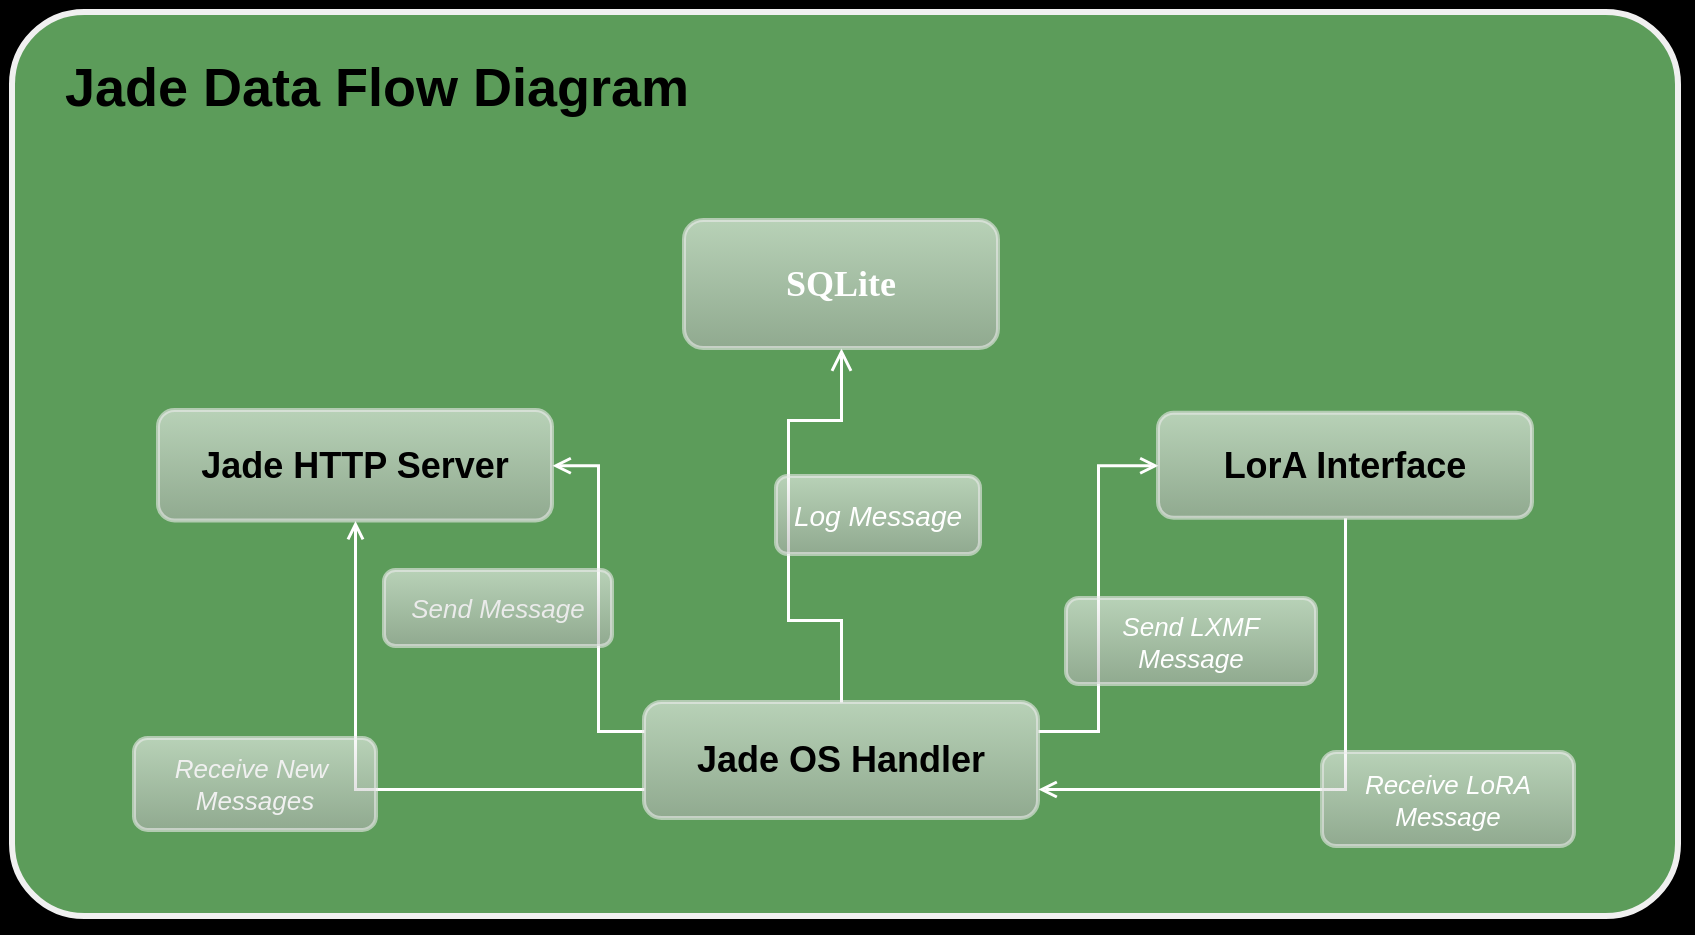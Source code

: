 <mxfile version="28.0.4">
  <diagram name="Page-1" id="BpLOFuCSfXvprF_aa2A0">
    <mxGraphModel dx="847" dy="880" grid="0" gridSize="10" guides="1" tooltips="1" connect="1" arrows="1" fold="1" page="0" pageScale="1" pageWidth="850" pageHeight="1100" background="#000000" math="0" shadow="0">
      <root>
        <mxCell id="0" />
        <mxCell id="1" parent="0" />
        <mxCell id="EcfIhRAE1STNXyQr-O1w-21" value="" style="rounded=1;whiteSpace=wrap;html=1;arcSize=8;glass=0;perimeterSpacing=0;fillColor=#5C9C5A;strokeColor=#F0F0F0;strokeWidth=3;shadow=1;" parent="1" vertex="1">
          <mxGeometry x="43" y="395" width="833" height="452" as="geometry" />
        </mxCell>
        <mxCell id="EcfIhRAE1STNXyQr-O1w-19" style="edgeStyle=orthogonalEdgeStyle;rounded=0;orthogonalLoop=1;jettySize=auto;html=1;entryX=0.5;entryY=1;entryDx=0;entryDy=0;fontSize=11;startSize=8;endSize=8;exitX=0.5;exitY=0;exitDx=0;exitDy=0;strokeColor=#FFFFFF;strokeWidth=1.5;align=center;verticalAlign=middle;fontFamily=Helvetica;fontColor=default;labelBackgroundColor=default;startArrow=none;startFill=0;endArrow=open;endFill=0;" parent="1" source="EcfIhRAE1STNXyQr-O1w-9" target="EcfIhRAE1STNXyQr-O1w-22" edge="1">
          <mxGeometry relative="1" as="geometry">
            <Array as="points">
              <mxPoint x="458" y="699" />
              <mxPoint x="431" y="699" />
              <mxPoint x="431" y="599" />
              <mxPoint x="458" y="599" />
            </Array>
            <mxPoint x="440" y="600" as="targetPoint" />
          </mxGeometry>
        </mxCell>
        <mxCell id="EcfIhRAE1STNXyQr-O1w-20" value="" style="edgeLabel;html=1;align=center;verticalAlign=middle;resizable=0;points=[];fontSize=11;rounded=0;strokeColor=#FFFFFF;strokeWidth=1.5;fontFamily=Helvetica;fontColor=default;labelBackgroundColor=default;" parent="EcfIhRAE1STNXyQr-O1w-19" vertex="1" connectable="0">
          <mxGeometry x="-0.064" y="-2" relative="1" as="geometry">
            <mxPoint as="offset" />
          </mxGeometry>
        </mxCell>
        <mxCell id="EcfIhRAE1STNXyQr-O1w-5" style="edgeStyle=orthogonalEdgeStyle;rounded=0;orthogonalLoop=1;jettySize=auto;html=1;exitX=0;exitY=0.75;exitDx=0;exitDy=0;entryX=0.5;entryY=1;entryDx=0;entryDy=0;strokeColor=#FFFFFF;strokeWidth=1.5;align=center;verticalAlign=middle;fontFamily=Helvetica;fontSize=11;fontColor=default;labelBackgroundColor=default;startArrow=none;startFill=0;endArrow=open;endFill=0;" parent="1" source="EcfIhRAE1STNXyQr-O1w-9" target="EcfIhRAE1STNXyQr-O1w-24" edge="1">
          <mxGeometry relative="1" as="geometry">
            <mxPoint x="260" y="755" as="targetPoint" />
          </mxGeometry>
        </mxCell>
        <mxCell id="EcfIhRAE1STNXyQr-O1w-6" value="" style="edgeLabel;html=1;align=center;verticalAlign=middle;resizable=0;points=[];rounded=0;strokeColor=#FFFFFF;strokeWidth=1.5;fontFamily=Helvetica;fontSize=11;fontColor=default;labelBackgroundColor=default;" parent="EcfIhRAE1STNXyQr-O1w-5" vertex="1" connectable="0">
          <mxGeometry x="0.012" y="1" relative="1" as="geometry">
            <mxPoint x="-57" y="-15" as="offset" />
          </mxGeometry>
        </mxCell>
        <mxCell id="EcfIhRAE1STNXyQr-O1w-7" style="edgeStyle=orthogonalEdgeStyle;rounded=0;orthogonalLoop=1;jettySize=auto;html=1;exitX=1;exitY=0.25;exitDx=0;exitDy=0;entryX=0;entryY=0.5;entryDx=0;entryDy=0;strokeColor=#FFFFFF;strokeWidth=1.5;align=center;verticalAlign=middle;fontFamily=Helvetica;fontSize=11;fontColor=default;labelBackgroundColor=default;startArrow=none;startFill=0;endArrow=open;endFill=0;" parent="1" source="EcfIhRAE1STNXyQr-O1w-9" target="EcfIhRAE1STNXyQr-O1w-15" edge="1">
          <mxGeometry relative="1" as="geometry" />
        </mxCell>
        <mxCell id="EcfIhRAE1STNXyQr-O1w-8" value="" style="edgeLabel;html=1;align=center;verticalAlign=middle;resizable=0;points=[];rounded=0;strokeColor=#FFFFFF;strokeWidth=1.5;fontFamily=Helvetica;fontSize=11;fontColor=default;labelBackgroundColor=default;" parent="EcfIhRAE1STNXyQr-O1w-7" connectable="0" vertex="1">
          <mxGeometry x="-0.047" y="-1" relative="1" as="geometry">
            <mxPoint x="-6" y="-1" as="offset" />
          </mxGeometry>
        </mxCell>
        <mxCell id="PinSbo6WGtGSPa0rnaia-2" style="edgeStyle=orthogonalEdgeStyle;rounded=0;orthogonalLoop=1;jettySize=auto;html=1;exitX=0;exitY=0.25;exitDx=0;exitDy=0;entryX=1;entryY=0.5;entryDx=0;entryDy=0;strokeColor=#FFFFFF;strokeWidth=1.5;align=center;verticalAlign=middle;fontFamily=Helvetica;fontSize=11;fontColor=default;labelBackgroundColor=default;startArrow=none;startFill=0;endArrow=open;endFill=0;" parent="1" source="EcfIhRAE1STNXyQr-O1w-9" target="EcfIhRAE1STNXyQr-O1w-24" edge="1">
          <mxGeometry relative="1" as="geometry" />
        </mxCell>
        <mxCell id="EcfIhRAE1STNXyQr-O1w-9" value="&lt;h2&gt;Jade OS Handler&lt;/h2&gt;" style="whiteSpace=wrap;html=1;rounded=1;opacity=60;strokeColor=#EBEBEB;strokeWidth=2;align=center;verticalAlign=middle;fontFamily=Helvetica;fontSize=12;fontColor=default;fillColor=#f5f5f5;gradientColor=#b3b3b3;" parent="1" vertex="1">
          <mxGeometry x="359" y="740" width="197" height="58" as="geometry" />
        </mxCell>
        <mxCell id="PinSbo6WGtGSPa0rnaia-12" style="edgeStyle=orthogonalEdgeStyle;rounded=0;orthogonalLoop=1;jettySize=auto;html=1;exitX=0.5;exitY=1;exitDx=0;exitDy=0;entryX=1;entryY=0.75;entryDx=0;entryDy=0;strokeColor=#FFFFFF;strokeWidth=1.5;align=center;verticalAlign=middle;fontFamily=Helvetica;fontSize=11;fontColor=default;labelBackgroundColor=default;startArrow=none;startFill=0;endArrow=open;endFill=0;" parent="1" source="EcfIhRAE1STNXyQr-O1w-15" target="EcfIhRAE1STNXyQr-O1w-9" edge="1">
          <mxGeometry relative="1" as="geometry" />
        </mxCell>
        <mxCell id="EcfIhRAE1STNXyQr-O1w-15" value="&lt;h2&gt;LorA Interface&lt;/h2&gt;" style="whiteSpace=wrap;html=1;rounded=1;glass=0;opacity=60;strokeColor=#EBEBEB;strokeWidth=2;align=center;verticalAlign=middle;fontFamily=Helvetica;fontSize=12;fontColor=default;fillColor=#f5f5f5;gradientColor=#b3b3b3;" parent="1" vertex="1">
          <mxGeometry x="616" y="595.38" width="187" height="52.5" as="geometry" />
        </mxCell>
        <mxCell id="EcfIhRAE1STNXyQr-O1w-18" value="&lt;h1&gt;&lt;font style=&quot;font-size: 27px;&quot;&gt;Jade Data Flow Diagram&lt;/font&gt;&lt;/h1&gt;" style="text;html=1;align=center;verticalAlign=middle;whiteSpace=wrap;rounded=0;" parent="1" vertex="1">
          <mxGeometry x="66" y="418" width="319.25" height="30" as="geometry" />
        </mxCell>
        <mxCell id="EcfIhRAE1STNXyQr-O1w-22" value="&lt;h2&gt;&lt;font face=&quot;Verdana&quot; style=&quot;color: rgb(255, 255, 255);&quot;&gt;SQLite&lt;/font&gt;&lt;/h2&gt;" style="rounded=1;whiteSpace=wrap;html=1;opacity=60;fillColor=#f5f5f5;gradientColor=#b3b3b3;strokeColor=#EBEBEB;strokeWidth=2;align=center;verticalAlign=middle;fontFamily=Helvetica;fontSize=12;fontColor=default;" parent="1" vertex="1">
          <mxGeometry x="379" y="499" width="157" height="64" as="geometry" />
        </mxCell>
        <mxCell id="EcfIhRAE1STNXyQr-O1w-23" style="edgeStyle=none;curved=1;rounded=0;orthogonalLoop=1;jettySize=auto;html=1;exitX=1;exitY=0;exitDx=0;exitDy=0;fontSize=12;startSize=8;endSize=8;" parent="1" edge="1">
          <mxGeometry relative="1" as="geometry">
            <mxPoint x="260" y="710" as="sourcePoint" />
            <mxPoint x="260" y="710" as="targetPoint" />
          </mxGeometry>
        </mxCell>
        <mxCell id="EcfIhRAE1STNXyQr-O1w-24" value="&lt;h2&gt;Jade HTTP Server&lt;/h2&gt;" style="rounded=1;whiteSpace=wrap;html=1;opacity=60;strokeColor=#EBEBEB;strokeWidth=2;align=center;verticalAlign=middle;fontFamily=Helvetica;fontSize=12;fontColor=default;fillColor=#f5f5f5;gradientColor=#b3b3b3;" parent="1" vertex="1">
          <mxGeometry x="116" y="594.01" width="197" height="55.25" as="geometry" />
        </mxCell>
        <mxCell id="PinSbo6WGtGSPa0rnaia-4" value="&lt;font style=&quot;font-size: 13px; color: rgb(235, 235, 235);&quot;&gt;&lt;i style=&quot;&quot;&gt;Send Message&lt;/i&gt;&lt;/font&gt;" style="rounded=1;whiteSpace=wrap;html=1;opacity=60;strokeColor=#EBEBEB;strokeWidth=2;align=center;verticalAlign=middle;fontFamily=Helvetica;fontSize=12;fontColor=default;fillColor=#f5f5f5;gradientColor=#b3b3b3;" parent="1" vertex="1">
          <mxGeometry x="229" y="674" width="114" height="38" as="geometry" />
        </mxCell>
        <mxCell id="PinSbo6WGtGSPa0rnaia-5" value="&lt;font style=&quot;font-size: 14px; color: rgb(255, 255, 255);&quot;&gt;&lt;i style=&quot;line-height: 130%;&quot;&gt;Log Message&lt;/i&gt;&lt;/font&gt;" style="rounded=1;whiteSpace=wrap;html=1;opacity=60;strokeColor=#EBEBEB;strokeWidth=2;align=center;verticalAlign=middle;fontFamily=Helvetica;fontSize=12;fontColor=default;fillColor=#f5f5f5;gradientColor=#b3b3b3;" parent="1" vertex="1">
          <mxGeometry x="425" y="627" width="102" height="39" as="geometry" />
        </mxCell>
        <mxCell id="PinSbo6WGtGSPa0rnaia-6" value="&lt;font style=&quot;font-size: 13px; color: rgb(255, 255, 255);&quot;&gt;&lt;i style=&quot;&quot;&gt;Send LXMF Message&lt;/i&gt;&lt;/font&gt;" style="rounded=1;whiteSpace=wrap;html=1;opacity=60;strokeColor=#EBEBEB;strokeWidth=2;align=center;verticalAlign=middle;fontFamily=Helvetica;fontSize=12;fontColor=default;fillColor=#f5f5f5;gradientColor=#b3b3b3;" parent="1" vertex="1">
          <mxGeometry x="570" y="688" width="125" height="43" as="geometry" />
        </mxCell>
        <mxCell id="PinSbo6WGtGSPa0rnaia-7" value="&lt;div style=&quot;text-wrap-mode: nowrap;&quot;&gt;&lt;font style=&quot;font-size: 13px; color: rgb(240, 240, 240);&quot;&gt;&lt;i style=&quot;&quot;&gt;Receive New&amp;nbsp;&lt;/i&gt;&lt;/font&gt;&lt;/div&gt;&lt;div style=&quot;text-wrap-mode: nowrap;&quot;&gt;&lt;font style=&quot;font-size: 13px; color: rgb(240, 240, 240);&quot;&gt;&lt;i style=&quot;&quot;&gt;Messages&lt;/i&gt;&lt;/font&gt;&lt;/div&gt;" style="rounded=1;whiteSpace=wrap;html=1;opacity=60;strokeColor=#EBEBEB;strokeWidth=2;align=center;verticalAlign=middle;fontFamily=Helvetica;fontSize=12;fontColor=default;fillColor=#f5f5f5;gradientColor=#b3b3b3;" parent="1" vertex="1">
          <mxGeometry x="104" y="758" width="121" height="46" as="geometry" />
        </mxCell>
        <mxCell id="PinSbo6WGtGSPa0rnaia-8" value="&lt;h4&gt;&lt;font face=&quot;Helvetica&quot; style=&quot;font-weight: normal; font-size: 13px; color: rgb(255, 255, 255);&quot;&gt;&lt;i style=&quot;&quot;&gt;Receive LoRA Message&lt;/i&gt;&lt;/font&gt;&lt;/h4&gt;" style="rounded=1;whiteSpace=wrap;html=1;strokeColor=#EBEBEB;fillColor=#f5f5f5;opacity=60;strokeWidth=2;align=center;verticalAlign=middle;fontFamily=Helvetica;fontSize=12;fontColor=default;gradientColor=#b3b3b3;" parent="1" vertex="1">
          <mxGeometry x="698" y="765" width="126" height="47" as="geometry" />
        </mxCell>
      </root>
    </mxGraphModel>
  </diagram>
</mxfile>
